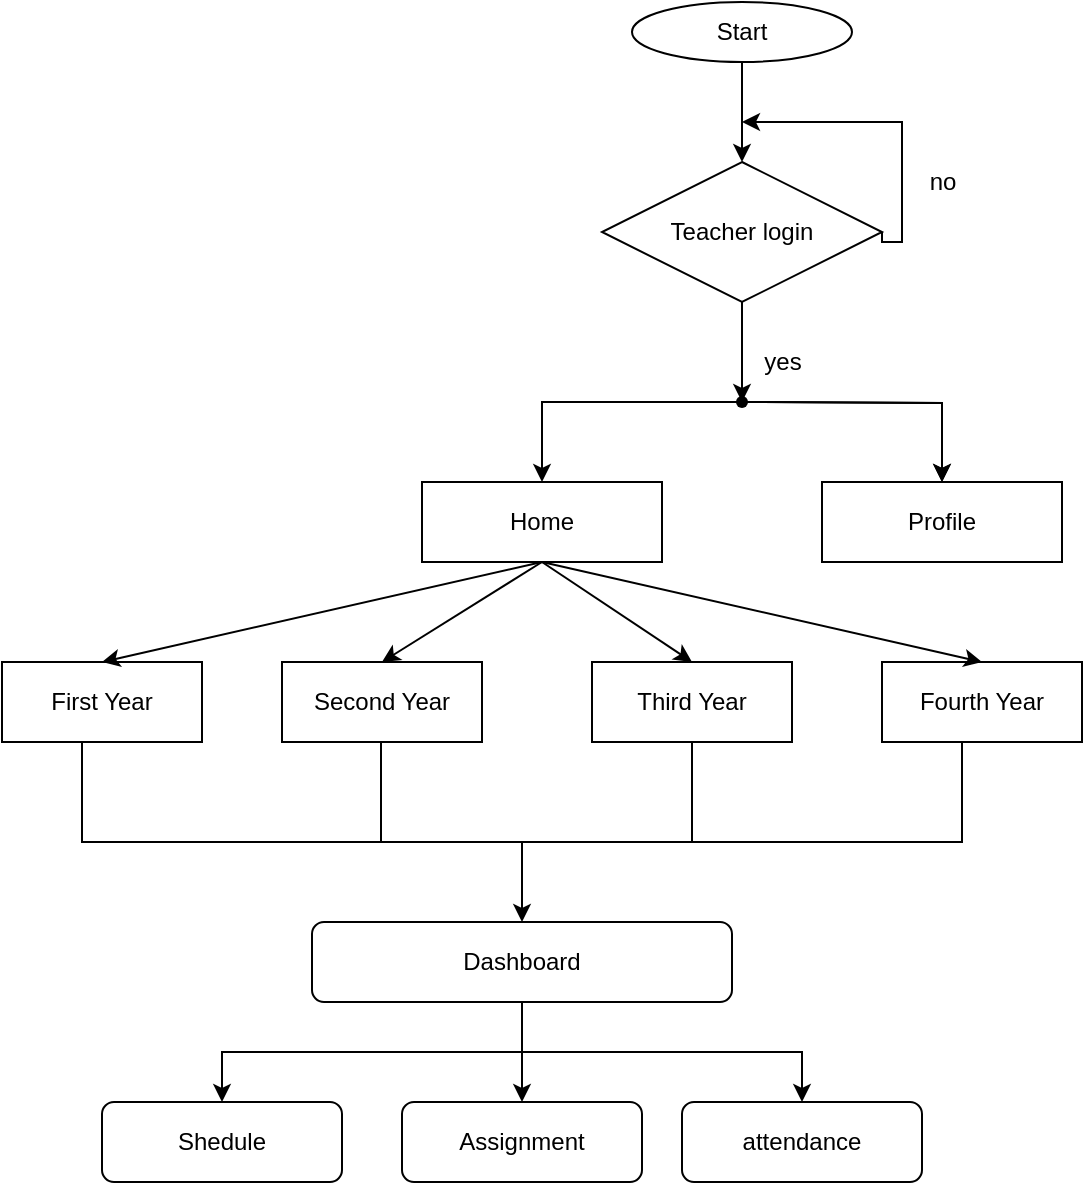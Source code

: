 <mxfile version="15.8.2" type="github">
  <diagram id="LiZGz6IMjJcUjzAQZC36" name="Page-1">
    <mxGraphModel dx="868" dy="1531" grid="1" gridSize="10" guides="1" tooltips="1" connect="1" arrows="1" fold="1" page="1" pageScale="1" pageWidth="850" pageHeight="1100" math="0" shadow="0">
      <root>
        <mxCell id="0" />
        <mxCell id="1" parent="0" />
        <mxCell id="bAnbY84w__Kmr5Ar8hhP-31" value="" style="edgeStyle=orthogonalEdgeStyle;rounded=0;orthogonalLoop=1;jettySize=auto;html=1;" edge="1" parent="1" target="bAnbY84w__Kmr5Ar8hhP-29">
          <mxGeometry relative="1" as="geometry">
            <mxPoint x="420" y="80" as="sourcePoint" />
          </mxGeometry>
        </mxCell>
        <mxCell id="bAnbY84w__Kmr5Ar8hhP-32" value="" style="edgeStyle=orthogonalEdgeStyle;rounded=0;orthogonalLoop=1;jettySize=auto;html=1;" edge="1" parent="1" target="bAnbY84w__Kmr5Ar8hhP-29">
          <mxGeometry relative="1" as="geometry">
            <mxPoint x="420" y="80" as="sourcePoint" />
          </mxGeometry>
        </mxCell>
        <mxCell id="bAnbY84w__Kmr5Ar8hhP-34" value="" style="edgeStyle=orthogonalEdgeStyle;rounded=0;orthogonalLoop=1;jettySize=auto;html=1;startArrow=none;" edge="1" parent="1" source="bAnbY84w__Kmr5Ar8hhP-48" target="bAnbY84w__Kmr5Ar8hhP-33">
          <mxGeometry relative="1" as="geometry">
            <mxPoint x="420" y="80" as="sourcePoint" />
          </mxGeometry>
        </mxCell>
        <mxCell id="bAnbY84w__Kmr5Ar8hhP-4" value="Second Year" style="rounded=0;whiteSpace=wrap;html=1;" vertex="1" parent="1">
          <mxGeometry x="190" y="210" width="100" height="40" as="geometry" />
        </mxCell>
        <mxCell id="bAnbY84w__Kmr5Ar8hhP-5" value="Third Year" style="rounded=0;whiteSpace=wrap;html=1;" vertex="1" parent="1">
          <mxGeometry x="345" y="210" width="100" height="40" as="geometry" />
        </mxCell>
        <mxCell id="bAnbY84w__Kmr5Ar8hhP-6" value="Fourth Year" style="rounded=0;whiteSpace=wrap;html=1;" vertex="1" parent="1">
          <mxGeometry x="490" y="210" width="100" height="40" as="geometry" />
        </mxCell>
        <mxCell id="bAnbY84w__Kmr5Ar8hhP-7" value="First Year" style="rounded=0;whiteSpace=wrap;html=1;" vertex="1" parent="1">
          <mxGeometry x="50" y="210" width="100" height="40" as="geometry" />
        </mxCell>
        <mxCell id="bAnbY84w__Kmr5Ar8hhP-8" value="" style="endArrow=classic;html=1;rounded=0;exitX=0.5;exitY=1;exitDx=0;exitDy=0;entryX=0.5;entryY=0;entryDx=0;entryDy=0;" edge="1" parent="1" target="bAnbY84w__Kmr5Ar8hhP-5">
          <mxGeometry width="50" height="50" relative="1" as="geometry">
            <mxPoint x="320" y="160" as="sourcePoint" />
            <mxPoint x="370" y="230" as="targetPoint" />
          </mxGeometry>
        </mxCell>
        <mxCell id="bAnbY84w__Kmr5Ar8hhP-9" value="" style="endArrow=classic;html=1;rounded=0;entryX=0.5;entryY=0;entryDx=0;entryDy=0;" edge="1" parent="1" target="bAnbY84w__Kmr5Ar8hhP-6">
          <mxGeometry width="50" height="50" relative="1" as="geometry">
            <mxPoint x="320" y="160" as="sourcePoint" />
            <mxPoint x="545" y="170" as="targetPoint" />
          </mxGeometry>
        </mxCell>
        <mxCell id="bAnbY84w__Kmr5Ar8hhP-10" value="" style="endArrow=classic;html=1;rounded=0;exitX=0.5;exitY=1;exitDx=0;exitDy=0;entryX=0.5;entryY=0;entryDx=0;entryDy=0;" edge="1" parent="1" target="bAnbY84w__Kmr5Ar8hhP-4">
          <mxGeometry width="50" height="50" relative="1" as="geometry">
            <mxPoint x="320" y="160" as="sourcePoint" />
            <mxPoint x="320" y="190" as="targetPoint" />
          </mxGeometry>
        </mxCell>
        <mxCell id="bAnbY84w__Kmr5Ar8hhP-11" value="" style="endArrow=classic;html=1;rounded=0;exitX=0.5;exitY=1;exitDx=0;exitDy=0;entryX=0.5;entryY=0;entryDx=0;entryDy=0;" edge="1" parent="1" target="bAnbY84w__Kmr5Ar8hhP-7">
          <mxGeometry width="50" height="50" relative="1" as="geometry">
            <mxPoint x="320" y="160" as="sourcePoint" />
            <mxPoint x="215" y="170" as="targetPoint" />
          </mxGeometry>
        </mxCell>
        <mxCell id="bAnbY84w__Kmr5Ar8hhP-12" value="" style="strokeWidth=1;html=1;shape=mxgraph.flowchart.annotation_1;align=left;pointerEvents=1;direction=north;fillColor=default;" vertex="1" parent="1">
          <mxGeometry x="90" y="250" width="440" height="50" as="geometry" />
        </mxCell>
        <mxCell id="bAnbY84w__Kmr5Ar8hhP-13" value="" style="endArrow=none;html=1;rounded=0;entryX=0.5;entryY=1;entryDx=0;entryDy=0;" edge="1" parent="1" target="bAnbY84w__Kmr5Ar8hhP-5">
          <mxGeometry width="50" height="50" relative="1" as="geometry">
            <mxPoint x="395" y="300" as="sourcePoint" />
            <mxPoint x="370" y="230" as="targetPoint" />
          </mxGeometry>
        </mxCell>
        <mxCell id="bAnbY84w__Kmr5Ar8hhP-14" value="" style="endArrow=none;html=1;rounded=0;entryX=0.5;entryY=1;entryDx=0;entryDy=0;" edge="1" parent="1">
          <mxGeometry width="50" height="50" relative="1" as="geometry">
            <mxPoint x="239.5" y="300" as="sourcePoint" />
            <mxPoint x="239.5" y="250" as="targetPoint" />
          </mxGeometry>
        </mxCell>
        <mxCell id="bAnbY84w__Kmr5Ar8hhP-38" value="" style="edgeStyle=orthogonalEdgeStyle;rounded=0;orthogonalLoop=1;jettySize=auto;html=1;" edge="1" parent="1" source="bAnbY84w__Kmr5Ar8hhP-16" target="bAnbY84w__Kmr5Ar8hhP-37">
          <mxGeometry relative="1" as="geometry" />
        </mxCell>
        <mxCell id="bAnbY84w__Kmr5Ar8hhP-40" value="" style="edgeStyle=orthogonalEdgeStyle;rounded=0;orthogonalLoop=1;jettySize=auto;html=1;" edge="1" parent="1" source="bAnbY84w__Kmr5Ar8hhP-16" target="bAnbY84w__Kmr5Ar8hhP-39">
          <mxGeometry relative="1" as="geometry" />
        </mxCell>
        <mxCell id="bAnbY84w__Kmr5Ar8hhP-42" value="" style="edgeStyle=orthogonalEdgeStyle;rounded=0;orthogonalLoop=1;jettySize=auto;html=1;" edge="1" parent="1" source="bAnbY84w__Kmr5Ar8hhP-16" target="bAnbY84w__Kmr5Ar8hhP-41">
          <mxGeometry relative="1" as="geometry" />
        </mxCell>
        <mxCell id="bAnbY84w__Kmr5Ar8hhP-16" value="Dashboard" style="rounded=1;whiteSpace=wrap;html=1;strokeWidth=1;fillColor=default;" vertex="1" parent="1">
          <mxGeometry x="205" y="340" width="210" height="40" as="geometry" />
        </mxCell>
        <mxCell id="bAnbY84w__Kmr5Ar8hhP-17" value="" style="endArrow=classic;html=1;rounded=0;exitX=0;exitY=0.5;exitDx=0;exitDy=0;exitPerimeter=0;entryX=0.5;entryY=0;entryDx=0;entryDy=0;" edge="1" parent="1" source="bAnbY84w__Kmr5Ar8hhP-12" target="bAnbY84w__Kmr5Ar8hhP-16">
          <mxGeometry width="50" height="50" relative="1" as="geometry">
            <mxPoint x="320" y="280" as="sourcePoint" />
            <mxPoint x="370" y="230" as="targetPoint" />
          </mxGeometry>
        </mxCell>
        <mxCell id="bAnbY84w__Kmr5Ar8hhP-29" value="Profile" style="whiteSpace=wrap;html=1;" vertex="1" parent="1">
          <mxGeometry x="460" y="120" width="120" height="40" as="geometry" />
        </mxCell>
        <mxCell id="bAnbY84w__Kmr5Ar8hhP-33" value="Home" style="whiteSpace=wrap;html=1;" vertex="1" parent="1">
          <mxGeometry x="260" y="120" width="120" height="40" as="geometry" />
        </mxCell>
        <mxCell id="bAnbY84w__Kmr5Ar8hhP-35" style="edgeStyle=orthogonalEdgeStyle;rounded=0;orthogonalLoop=1;jettySize=auto;html=1;exitX=0.5;exitY=1;exitDx=0;exitDy=0;" edge="1" parent="1" source="bAnbY84w__Kmr5Ar8hhP-29" target="bAnbY84w__Kmr5Ar8hhP-29">
          <mxGeometry relative="1" as="geometry" />
        </mxCell>
        <mxCell id="bAnbY84w__Kmr5Ar8hhP-37" value="Shedule" style="whiteSpace=wrap;html=1;rounded=1;strokeWidth=1;" vertex="1" parent="1">
          <mxGeometry x="100" y="430" width="120" height="40" as="geometry" />
        </mxCell>
        <mxCell id="bAnbY84w__Kmr5Ar8hhP-39" value="Assignment" style="whiteSpace=wrap;html=1;rounded=1;strokeWidth=1;" vertex="1" parent="1">
          <mxGeometry x="250" y="430" width="120" height="40" as="geometry" />
        </mxCell>
        <mxCell id="bAnbY84w__Kmr5Ar8hhP-41" value="attendance" style="whiteSpace=wrap;html=1;rounded=1;strokeWidth=1;" vertex="1" parent="1">
          <mxGeometry x="390" y="430" width="120" height="40" as="geometry" />
        </mxCell>
        <mxCell id="bAnbY84w__Kmr5Ar8hhP-46" value="" style="edgeStyle=orthogonalEdgeStyle;rounded=0;orthogonalLoop=1;jettySize=auto;html=1;" edge="1" parent="1" source="bAnbY84w__Kmr5Ar8hhP-43" target="bAnbY84w__Kmr5Ar8hhP-45">
          <mxGeometry relative="1" as="geometry" />
        </mxCell>
        <mxCell id="bAnbY84w__Kmr5Ar8hhP-43" value="Start" style="ellipse;whiteSpace=wrap;html=1;" vertex="1" parent="1">
          <mxGeometry x="365" y="-120" width="110" height="30" as="geometry" />
        </mxCell>
        <mxCell id="bAnbY84w__Kmr5Ar8hhP-49" value="" style="edgeStyle=orthogonalEdgeStyle;rounded=0;orthogonalLoop=1;jettySize=auto;html=1;" edge="1" parent="1" source="bAnbY84w__Kmr5Ar8hhP-45" target="bAnbY84w__Kmr5Ar8hhP-48">
          <mxGeometry relative="1" as="geometry" />
        </mxCell>
        <mxCell id="bAnbY84w__Kmr5Ar8hhP-45" value="Teacher login" style="rhombus;whiteSpace=wrap;html=1;" vertex="1" parent="1">
          <mxGeometry x="350" y="-40" width="140" height="70" as="geometry" />
        </mxCell>
        <mxCell id="bAnbY84w__Kmr5Ar8hhP-48" value="" style="shape=waypoint;size=6;pointerEvents=1;points=[];fillColor=rgba(255, 255, 255, 1);resizable=0;rotatable=0;perimeter=centerPerimeter;snapToPoint=1;" vertex="1" parent="1">
          <mxGeometry x="400" y="60" width="40" height="40" as="geometry" />
        </mxCell>
        <mxCell id="bAnbY84w__Kmr5Ar8hhP-50" value="" style="edgeStyle=orthogonalEdgeStyle;rounded=0;orthogonalLoop=1;jettySize=auto;html=1;endArrow=none;" edge="1" parent="1" target="bAnbY84w__Kmr5Ar8hhP-48">
          <mxGeometry relative="1" as="geometry">
            <mxPoint x="420" y="80" as="sourcePoint" />
            <mxPoint x="320" y="120" as="targetPoint" />
          </mxGeometry>
        </mxCell>
        <mxCell id="bAnbY84w__Kmr5Ar8hhP-53" value="" style="edgeStyle=orthogonalEdgeStyle;rounded=0;orthogonalLoop=1;jettySize=auto;html=1;exitX=1;exitY=0.5;exitDx=0;exitDy=0;" edge="1" parent="1" source="bAnbY84w__Kmr5Ar8hhP-45">
          <mxGeometry relative="1" as="geometry">
            <mxPoint x="500" as="sourcePoint" />
            <mxPoint x="420" y="-60" as="targetPoint" />
            <Array as="points">
              <mxPoint x="500" />
              <mxPoint x="500" y="-60" />
            </Array>
          </mxGeometry>
        </mxCell>
        <mxCell id="bAnbY84w__Kmr5Ar8hhP-54" value="no" style="text;html=1;align=center;verticalAlign=middle;resizable=0;points=[];autosize=1;strokeColor=none;fillColor=none;" vertex="1" parent="1">
          <mxGeometry x="505" y="-40" width="30" height="20" as="geometry" />
        </mxCell>
        <mxCell id="bAnbY84w__Kmr5Ar8hhP-55" value="yes" style="text;html=1;align=center;verticalAlign=middle;resizable=0;points=[];autosize=1;strokeColor=none;fillColor=none;" vertex="1" parent="1">
          <mxGeometry x="425" y="50" width="30" height="20" as="geometry" />
        </mxCell>
      </root>
    </mxGraphModel>
  </diagram>
</mxfile>
